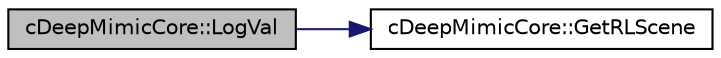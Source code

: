 digraph "cDeepMimicCore::LogVal"
{
 // LATEX_PDF_SIZE
  edge [fontname="Helvetica",fontsize="10",labelfontname="Helvetica",labelfontsize="10"];
  node [fontname="Helvetica",fontsize="10",shape=record];
  rankdir="LR";
  Node1 [label="cDeepMimicCore::LogVal",height=0.2,width=0.4,color="black", fillcolor="grey75", style="filled", fontcolor="black",tooltip=" "];
  Node1 -> Node2 [color="midnightblue",fontsize="10",style="solid",fontname="Helvetica"];
  Node2 [label="cDeepMimicCore::GetRLScene",height=0.2,width=0.4,color="black", fillcolor="white", style="filled",URL="$classc_deep_mimic_core.html#a8eccdd90aeb16fa2e905adb9db949df9",tooltip=" "];
}
